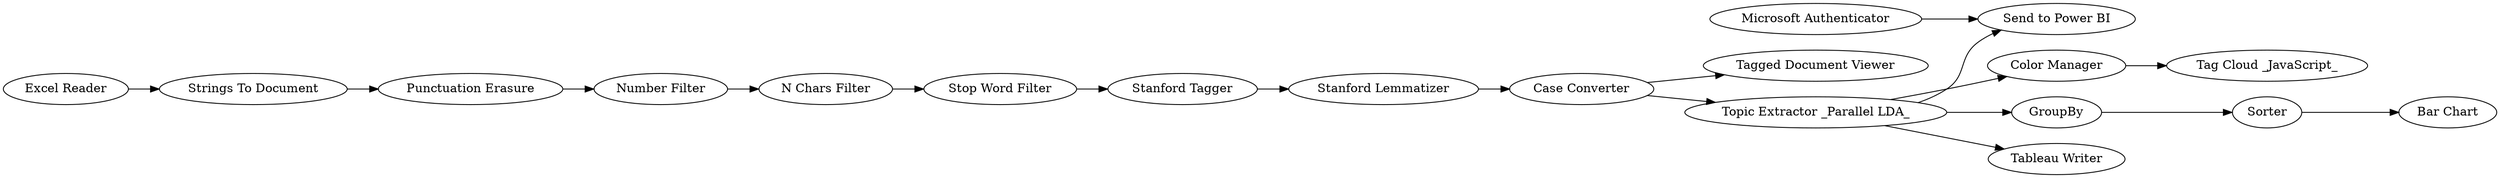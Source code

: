 digraph {
	"393759583818990309_33" [label="Case Converter"]
	"393759583818990309_30" [label="Number Filter"]
	"3195451692474366991_781" [label="Microsoft Authenticator"]
	"3195451692474366991_771" [label="Strings To Document"]
	"393759583818990309_43" [label="Tagged Document Viewer"]
	"3195451692474366991_779" [label="Excel Reader"]
	"3195451692474366991_769" [label="Color Manager"]
	"3195451692474366991_780" [label="Send to Power BI"]
	"393759583818990309_45" [label="Stanford Lemmatizer"]
	"3195451692474366991_296" [label="Topic Extractor _Parallel LDA_"]
	"3195451692474366991_774" [label=GroupBy]
	"393759583818990309_29" [label="Punctuation Erasure"]
	"393759583818990309_42" [label="Stop Word Filter"]
	"3195451692474366991_768" [label="Tag Cloud _JavaScript_"]
	"393759583818990309_46" [label="Stanford Tagger"]
	"3195451692474366991_777" [label="Bar Chart"]
	"3195451692474366991_778" [label="Tableau Writer"]
	"3195451692474366991_775" [label=Sorter]
	"393759583818990309_31" [label="N Chars Filter"]
	"393759583818990309_42" -> "393759583818990309_46"
	"393759583818990309_31" -> "393759583818990309_42"
	"393759583818990309_30" -> "393759583818990309_31"
	"3195451692474366991_296" -> "3195451692474366991_778"
	"3195451692474366991_774" -> "3195451692474366991_775"
	"3195451692474366991_779" -> "3195451692474366991_771"
	"393759583818990309_45" -> "393759583818990309_33"
	"3195451692474366991_296" -> "3195451692474366991_774"
	"3195451692474366991_769" -> "3195451692474366991_768"
	"3195451692474366991_296" -> "3195451692474366991_769"
	"393759583818990309_33" -> "393759583818990309_43"
	"393759583818990309_33" -> "3195451692474366991_296"
	"3195451692474366991_775" -> "3195451692474366991_777"
	"393759583818990309_46" -> "393759583818990309_45"
	"3195451692474366991_296" -> "3195451692474366991_780"
	"3195451692474366991_771" -> "393759583818990309_29"
	"3195451692474366991_781" -> "3195451692474366991_780"
	"393759583818990309_29" -> "393759583818990309_30"
	rankdir=LR
}
